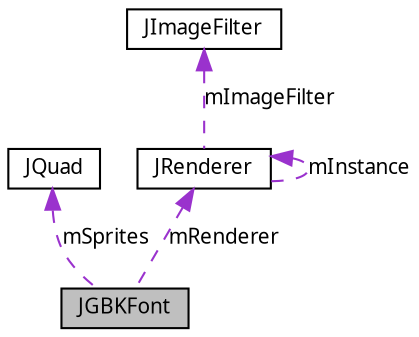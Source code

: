 digraph G
{
  edge [fontname="FreeSans.ttf",fontsize=10,labelfontname="FreeSans.ttf",labelfontsize=10];
  node [fontname="FreeSans.ttf",fontsize=10,shape=record];
  Node1 [label="JGBKFont",height=0.2,width=0.4,color="black", fillcolor="grey75", style="filled" fontcolor="black"];
  Node2 -> Node1 [dir=back,color="darkorchid3",fontsize=10,style="dashed",label="mSprites",fontname="FreeSans.ttf"];
  Node2 [label="JQuad",height=0.2,width=0.4,color="black", fillcolor="white", style="filled",URL="$class_j_quad.html"];
  Node3 -> Node1 [dir=back,color="darkorchid3",fontsize=10,style="dashed",label="mRenderer",fontname="FreeSans.ttf"];
  Node3 [label="JRenderer",height=0.2,width=0.4,color="black", fillcolor="white", style="filled",URL="$class_j_renderer.html"];
  Node4 -> Node3 [dir=back,color="darkorchid3",fontsize=10,style="dashed",label="mImageFilter",fontname="FreeSans.ttf"];
  Node4 [label="JImageFilter",height=0.2,width=0.4,color="black", fillcolor="white", style="filled",URL="$class_j_image_filter.html"];
  Node3 -> Node3 [dir=back,color="darkorchid3",fontsize=10,style="dashed",label="mInstance",fontname="FreeSans.ttf"];
}
